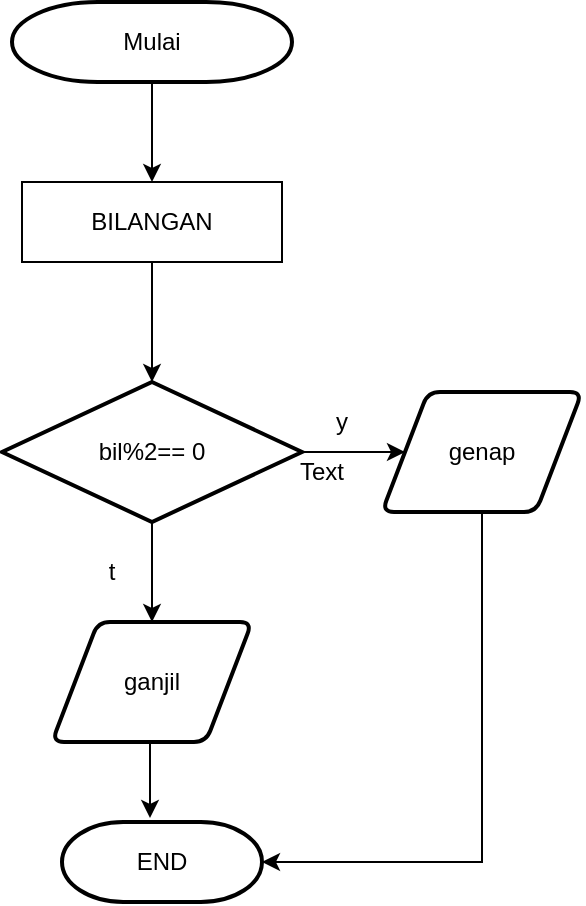 <mxfile version="22.0.4" type="github">
  <diagram name="Page-1" id="fx4GYkyWXx1tiCLeWtky">
    <mxGraphModel dx="880" dy="1525" grid="1" gridSize="10" guides="1" tooltips="1" connect="1" arrows="1" fold="1" page="1" pageScale="1" pageWidth="850" pageHeight="1100" math="0" shadow="0">
      <root>
        <mxCell id="0" />
        <mxCell id="1" parent="0" />
        <mxCell id="stHMYQ3X7h4SGD6Jj1JK-46" style="edgeStyle=orthogonalEdgeStyle;rounded=0;orthogonalLoop=1;jettySize=auto;html=1;" parent="1" source="stHMYQ3X7h4SGD6Jj1JK-2" target="stHMYQ3X7h4SGD6Jj1JK-27" edge="1">
          <mxGeometry relative="1" as="geometry" />
        </mxCell>
        <mxCell id="stHMYQ3X7h4SGD6Jj1JK-2" value="Mulai" style="strokeWidth=2;html=1;shape=mxgraph.flowchart.terminator;whiteSpace=wrap;" parent="1" vertex="1">
          <mxGeometry x="475" y="-510" width="140" height="40" as="geometry" />
        </mxCell>
        <mxCell id="stHMYQ3X7h4SGD6Jj1JK-22" style="edgeStyle=orthogonalEdgeStyle;rounded=0;orthogonalLoop=1;jettySize=auto;html=1;exitX=0.5;exitY=1;exitDx=0;exitDy=0;" parent="1" edge="1">
          <mxGeometry relative="1" as="geometry">
            <mxPoint x="520" y="-290" as="sourcePoint" />
            <mxPoint x="520" y="-290" as="targetPoint" />
          </mxGeometry>
        </mxCell>
        <mxCell id="stHMYQ3X7h4SGD6Jj1JK-41" style="edgeStyle=orthogonalEdgeStyle;rounded=0;orthogonalLoop=1;jettySize=auto;html=1;" parent="1" source="stHMYQ3X7h4SGD6Jj1JK-27" edge="1">
          <mxGeometry relative="1" as="geometry">
            <mxPoint x="545" y="-320" as="targetPoint" />
          </mxGeometry>
        </mxCell>
        <mxCell id="stHMYQ3X7h4SGD6Jj1JK-27" value="BILANGAN" style="rounded=0;whiteSpace=wrap;html=1;" parent="1" vertex="1">
          <mxGeometry x="480" y="-420" width="130" height="40" as="geometry" />
        </mxCell>
        <mxCell id="stHMYQ3X7h4SGD6Jj1JK-42" style="edgeStyle=orthogonalEdgeStyle;rounded=0;orthogonalLoop=1;jettySize=auto;html=1;exitX=0.5;exitY=1;exitDx=0;exitDy=0;exitPerimeter=0;entryX=0.5;entryY=0;entryDx=0;entryDy=0;" parent="1" source="stHMYQ3X7h4SGD6Jj1JK-37" target="stHMYQ3X7h4SGD6Jj1JK-38" edge="1">
          <mxGeometry relative="1" as="geometry" />
        </mxCell>
        <mxCell id="stHMYQ3X7h4SGD6Jj1JK-43" style="edgeStyle=orthogonalEdgeStyle;rounded=0;orthogonalLoop=1;jettySize=auto;html=1;exitX=1;exitY=0.5;exitDx=0;exitDy=0;exitPerimeter=0;entryX=0;entryY=0.5;entryDx=0;entryDy=0;" parent="1" source="stHMYQ3X7h4SGD6Jj1JK-37" target="stHMYQ3X7h4SGD6Jj1JK-39" edge="1">
          <mxGeometry relative="1" as="geometry" />
        </mxCell>
        <mxCell id="stHMYQ3X7h4SGD6Jj1JK-37" value="bil%2== 0" style="strokeWidth=2;html=1;shape=mxgraph.flowchart.decision;whiteSpace=wrap;" parent="1" vertex="1">
          <mxGeometry x="470" y="-320" width="150" height="70" as="geometry" />
        </mxCell>
        <mxCell id="stHMYQ3X7h4SGD6Jj1JK-38" value="ganjil" style="shape=parallelogram;html=1;strokeWidth=2;perimeter=parallelogramPerimeter;whiteSpace=wrap;rounded=1;arcSize=12;size=0.23;" parent="1" vertex="1">
          <mxGeometry x="495" y="-200" width="100" height="60" as="geometry" />
        </mxCell>
        <mxCell id="stHMYQ3X7h4SGD6Jj1JK-39" value="genap" style="shape=parallelogram;html=1;strokeWidth=2;perimeter=parallelogramPerimeter;whiteSpace=wrap;rounded=1;arcSize=12;size=0.23;" parent="1" vertex="1">
          <mxGeometry x="660" y="-315" width="100" height="60" as="geometry" />
        </mxCell>
        <mxCell id="stHMYQ3X7h4SGD6Jj1JK-47" value="END" style="strokeWidth=2;html=1;shape=mxgraph.flowchart.terminator;whiteSpace=wrap;" parent="1" vertex="1">
          <mxGeometry x="500" y="-100" width="100" height="40" as="geometry" />
        </mxCell>
        <mxCell id="stHMYQ3X7h4SGD6Jj1JK-48" value="y" style="text;html=1;strokeColor=none;fillColor=none;align=center;verticalAlign=middle;whiteSpace=wrap;rounded=0;" parent="1" vertex="1">
          <mxGeometry x="610" y="-315" width="60" height="30" as="geometry" />
        </mxCell>
        <mxCell id="stHMYQ3X7h4SGD6Jj1JK-49" value="Text" style="text;html=1;strokeColor=none;fillColor=none;align=center;verticalAlign=middle;whiteSpace=wrap;rounded=0;" parent="1" vertex="1">
          <mxGeometry x="600" y="-290" width="60" height="30" as="geometry" />
        </mxCell>
        <mxCell id="stHMYQ3X7h4SGD6Jj1JK-50" value="t" style="text;html=1;strokeColor=none;fillColor=none;align=center;verticalAlign=middle;whiteSpace=wrap;rounded=0;" parent="1" vertex="1">
          <mxGeometry x="495" y="-240" width="60" height="30" as="geometry" />
        </mxCell>
        <mxCell id="stHMYQ3X7h4SGD6Jj1JK-52" style="edgeStyle=orthogonalEdgeStyle;rounded=0;orthogonalLoop=1;jettySize=auto;html=1;exitX=0.5;exitY=1;exitDx=0;exitDy=0;entryX=0.44;entryY=-0.05;entryDx=0;entryDy=0;entryPerimeter=0;" parent="1" source="stHMYQ3X7h4SGD6Jj1JK-38" target="stHMYQ3X7h4SGD6Jj1JK-47" edge="1">
          <mxGeometry relative="1" as="geometry" />
        </mxCell>
        <mxCell id="stHMYQ3X7h4SGD6Jj1JK-56" style="edgeStyle=orthogonalEdgeStyle;rounded=0;orthogonalLoop=1;jettySize=auto;html=1;exitX=0.5;exitY=1;exitDx=0;exitDy=0;entryX=1;entryY=0.5;entryDx=0;entryDy=0;entryPerimeter=0;elbow=vertical;" parent="1" source="stHMYQ3X7h4SGD6Jj1JK-39" target="stHMYQ3X7h4SGD6Jj1JK-47" edge="1">
          <mxGeometry relative="1" as="geometry" />
        </mxCell>
      </root>
    </mxGraphModel>
  </diagram>
</mxfile>
